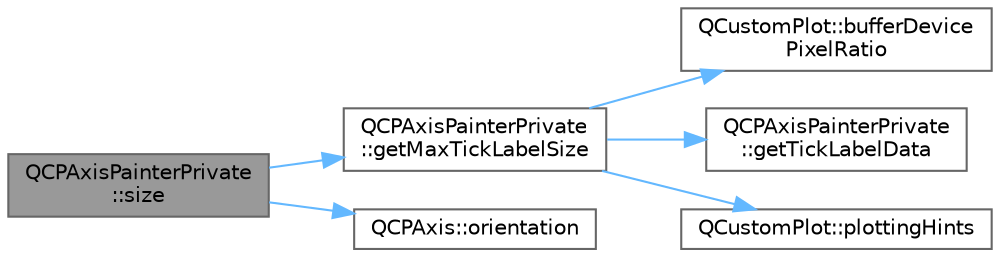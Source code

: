 digraph "QCPAxisPainterPrivate::size"
{
 // LATEX_PDF_SIZE
  bgcolor="transparent";
  edge [fontname=Helvetica,fontsize=10,labelfontname=Helvetica,labelfontsize=10];
  node [fontname=Helvetica,fontsize=10,shape=box,height=0.2,width=0.4];
  rankdir="LR";
  Node1 [label="QCPAxisPainterPrivate\l::size",height=0.2,width=0.4,color="gray40", fillcolor="grey60", style="filled", fontcolor="black",tooltip=" "];
  Node1 -> Node2 [color="steelblue1",style="solid"];
  Node2 [label="QCPAxisPainterPrivate\l::getMaxTickLabelSize",height=0.2,width=0.4,color="grey40", fillcolor="white", style="filled",URL="$class_q_c_p_axis_painter_private.html#a7a961f0e05c57b51cf1100b05e93f5b9",tooltip=" "];
  Node2 -> Node3 [color="steelblue1",style="solid"];
  Node3 [label="QCustomPlot::bufferDevice\lPixelRatio",height=0.2,width=0.4,color="grey40", fillcolor="white", style="filled",URL="$class_q_custom_plot.html#a53d35abe0f576f9838cde5d0bee47657",tooltip=" "];
  Node2 -> Node4 [color="steelblue1",style="solid"];
  Node4 [label="QCPAxisPainterPrivate\l::getTickLabelData",height=0.2,width=0.4,color="grey40", fillcolor="white", style="filled",URL="$class_q_c_p_axis_painter_private.html#a5331f78e398da5442767c261578da502",tooltip=" "];
  Node2 -> Node5 [color="steelblue1",style="solid"];
  Node5 [label="QCustomPlot::plottingHints",height=0.2,width=0.4,color="grey40", fillcolor="white", style="filled",URL="$class_q_custom_plot.html#ac724f4075822f74f7b676a790095b877",tooltip=" "];
  Node1 -> Node6 [color="steelblue1",style="solid"];
  Node6 [label="QCPAxis::orientation",height=0.2,width=0.4,color="grey40", fillcolor="white", style="filled",URL="$class_q_c_p_axis.html#ab988ef4538e2655bb77bd138189cd42e",tooltip=" "];
}
